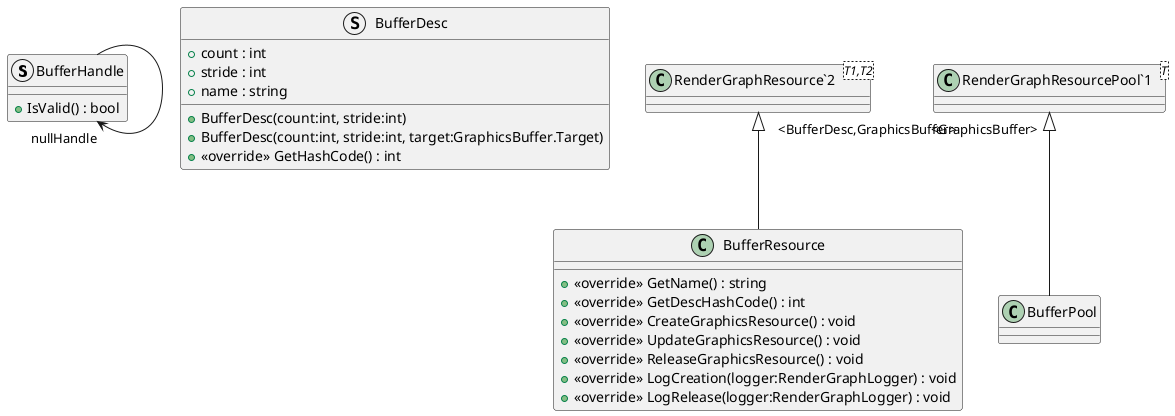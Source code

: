 @startuml
struct BufferHandle {
    + IsValid() : bool
}
struct BufferDesc {
    + count : int
    + stride : int
    + name : string
    + BufferDesc(count:int, stride:int)
    + BufferDesc(count:int, stride:int, target:GraphicsBuffer.Target)
    + <<override>> GetHashCode() : int
}
class BufferResource {
    + <<override>> GetName() : string
    + <<override>> GetDescHashCode() : int
    + <<override>> CreateGraphicsResource() : void
    + <<override>> UpdateGraphicsResource() : void
    + <<override>> ReleaseGraphicsResource() : void
    + <<override>> LogCreation(logger:RenderGraphLogger) : void
    + <<override>> LogRelease(logger:RenderGraphLogger) : void
}
class BufferPool {
}
class "RenderGraphResource`2"<T1,T2> {
}
class "RenderGraphResourcePool`1"<T> {
}
BufferHandle --> "nullHandle" BufferHandle
"RenderGraphResource`2" "<BufferDesc,GraphicsBuffer>" <|-- BufferResource
"RenderGraphResourcePool`1" "<GraphicsBuffer>" <|-- BufferPool
@enduml
